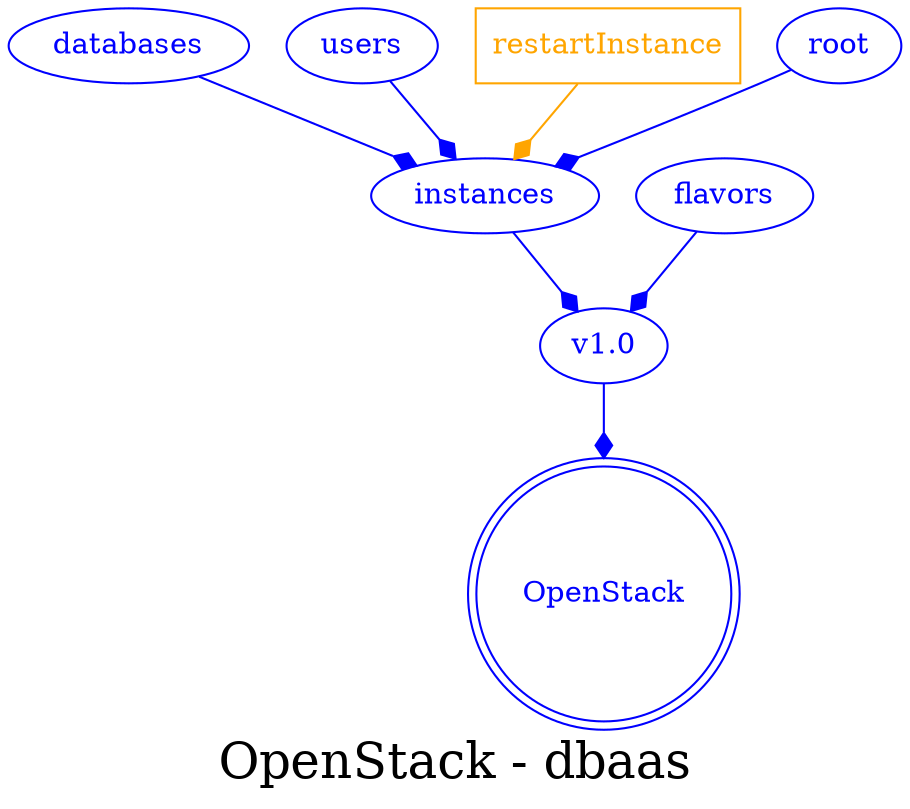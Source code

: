 digraph LexiconGraph {
graph[label="OpenStack - dbaas", fontsize=24]
splines=true
"OpenStack" [color=blue, fontcolor=blue, shape=doublecircle]
"v1.0" -> "OpenStack" [color=blue, fontcolor=blue, arrowhead=diamond, arrowtail=none]
"v1.0" [color=blue, fontcolor=blue, shape=ellipse]
"instances" -> "v1.0" [color=blue, fontcolor=blue, arrowhead=diamond, arrowtail=none]
"instances" [color=blue, fontcolor=blue, shape=ellipse]
"databases" -> "instances" [color=blue, fontcolor=blue, arrowhead=diamond, arrowtail=none]
"databases" [color=blue, fontcolor=blue, shape=ellipse]
"users" -> "instances" [color=blue, fontcolor=blue, arrowhead=diamond, arrowtail=none]
"users" [color=blue, fontcolor=blue, shape=ellipse]
"restartInstance" [color=orange, fontcolor=orange, shape=box]
"restartInstance" -> "instances" [color=orange, fontcolor=orange, arrowhead=diamond, arrowtail=none]
"root" -> "instances" [color=blue, fontcolor=blue, arrowhead=diamond, arrowtail=none]
"root" [color=blue, fontcolor=blue, shape=ellipse]
"flavors" -> "v1.0" [color=blue, fontcolor=blue, arrowhead=diamond, arrowtail=none]
"flavors" [color=blue, fontcolor=blue, shape=ellipse]
}
